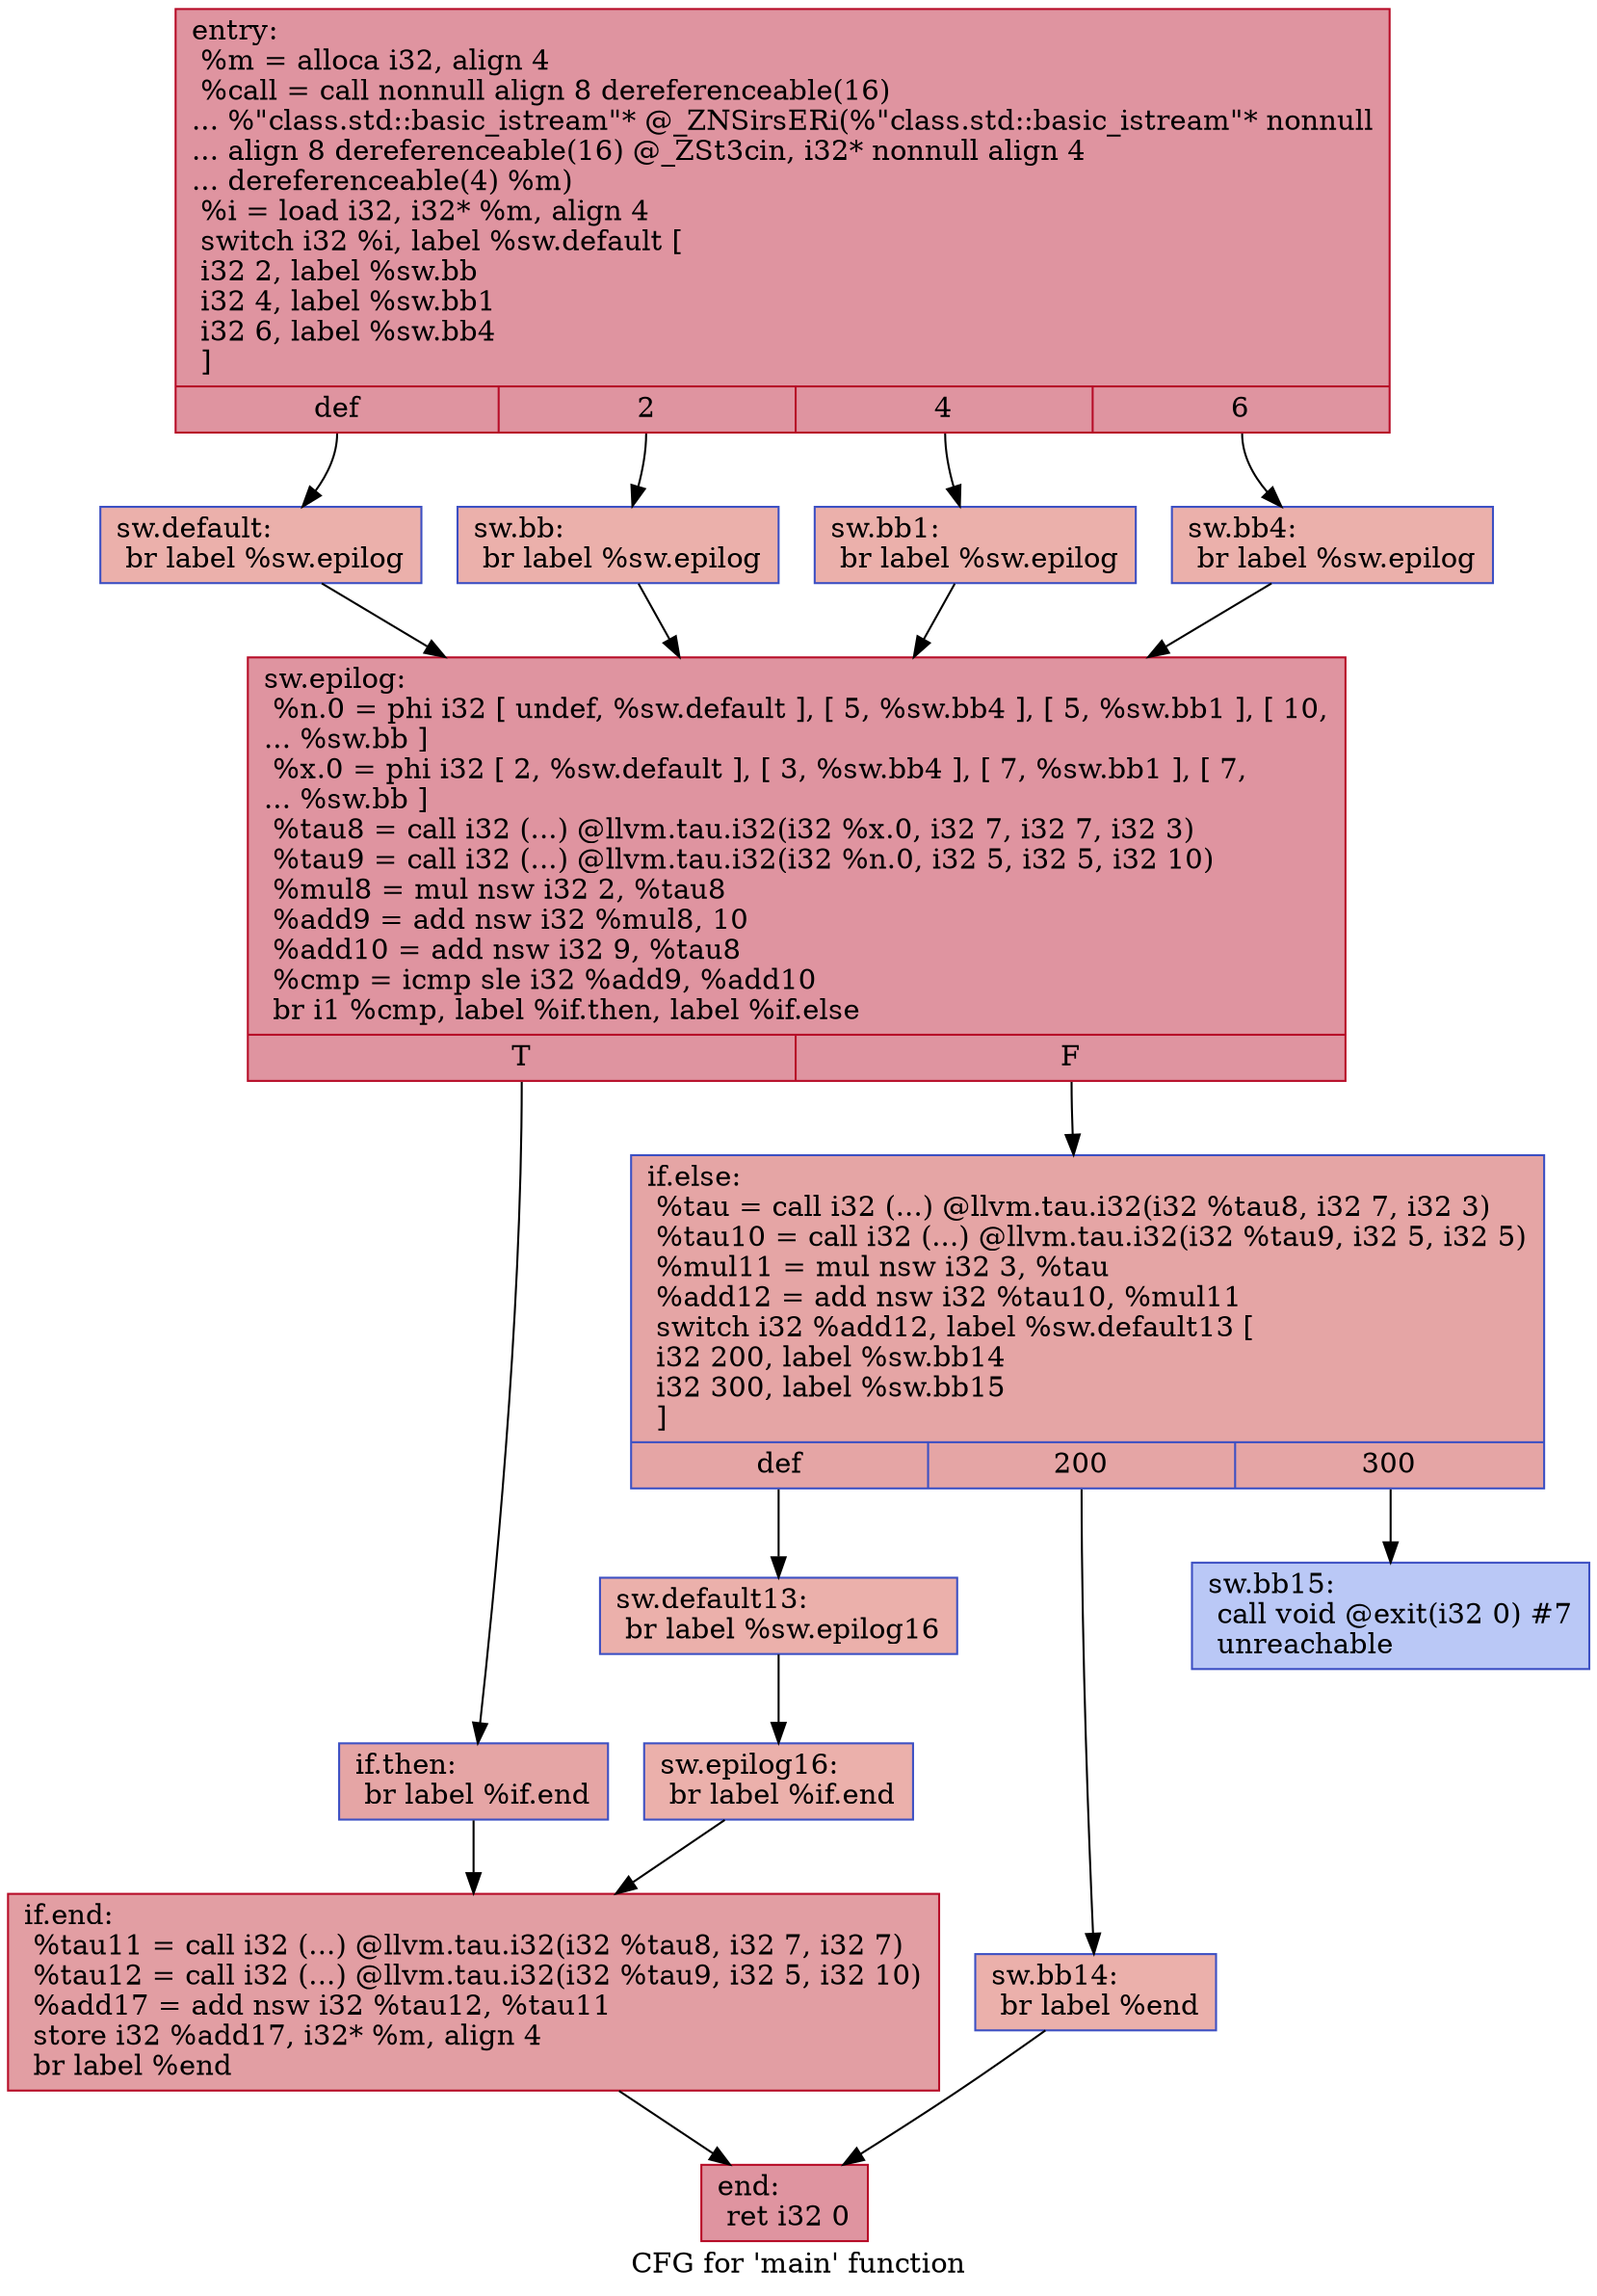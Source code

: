 digraph "CFG for 'main' function" {
	label="CFG for 'main' function";

	Node0x55d9d6692d10 [shape=record,color="#b70d28ff", style=filled, fillcolor="#b70d2870",label="{entry:\l  %m = alloca i32, align 4\l  %call = call nonnull align 8 dereferenceable(16)\l... %\"class.std::basic_istream\"* @_ZNSirsERi(%\"class.std::basic_istream\"* nonnull\l... align 8 dereferenceable(16) @_ZSt3cin, i32* nonnull align 4\l... dereferenceable(4) %m)\l  %i = load i32, i32* %m, align 4\l  switch i32 %i, label %sw.default [\l    i32 2, label %sw.bb\l    i32 4, label %sw.bb1\l    i32 6, label %sw.bb4\l  ]\l|{<s0>def|<s1>2|<s2>4|<s3>6}}"];
	Node0x55d9d6692d10:s0 -> Node0x55d9d6693180;
	Node0x55d9d6692d10:s1 -> Node0x55d9d6693290;
	Node0x55d9d6692d10:s2 -> Node0x55d9d6693390;
	Node0x55d9d6692d10:s3 -> Node0x55d9d6693490;
	Node0x55d9d6693290 [shape=record,color="#3d50c3ff", style=filled, fillcolor="#d24b4070",label="{sw.bb:                                            \l  br label %sw.epilog\l}"];
	Node0x55d9d6693290 -> Node0x55d9d66935b0;
	Node0x55d9d6693390 [shape=record,color="#3d50c3ff", style=filled, fillcolor="#d24b4070",label="{sw.bb1:                                           \l  br label %sw.epilog\l}"];
	Node0x55d9d6693390 -> Node0x55d9d66935b0;
	Node0x55d9d6693490 [shape=record,color="#3d50c3ff", style=filled, fillcolor="#d24b4070",label="{sw.bb4:                                           \l  br label %sw.epilog\l}"];
	Node0x55d9d6693490 -> Node0x55d9d66935b0;
	Node0x55d9d6693180 [shape=record,color="#3d50c3ff", style=filled, fillcolor="#d24b4070",label="{sw.default:                                       \l  br label %sw.epilog\l}"];
	Node0x55d9d6693180 -> Node0x55d9d66935b0;
	Node0x55d9d66935b0 [shape=record,color="#b70d28ff", style=filled, fillcolor="#b70d2870",label="{sw.epilog:                                        \l  %n.0 = phi i32 [ undef, %sw.default ], [ 5, %sw.bb4 ], [ 5, %sw.bb1 ], [ 10,\l... %sw.bb ]\l  %x.0 = phi i32 [ 2, %sw.default ], [ 3, %sw.bb4 ], [ 7, %sw.bb1 ], [ 7,\l... %sw.bb ]\l  %tau8 = call i32 (...) @llvm.tau.i32(i32 %x.0, i32 7, i32 7, i32 3)\l  %tau9 = call i32 (...) @llvm.tau.i32(i32 %n.0, i32 5, i32 5, i32 10)\l  %mul8 = mul nsw i32 2, %tau8\l  %add9 = add nsw i32 %mul8, 10\l  %add10 = add nsw i32 9, %tau8\l  %cmp = icmp sle i32 %add9, %add10\l  br i1 %cmp, label %if.then, label %if.else\l|{<s0>T|<s1>F}}"];
	Node0x55d9d66935b0:s0 -> Node0x55d9d6694780;
	Node0x55d9d66935b0:s1 -> Node0x55d9d66947f0;
	Node0x55d9d6694780 [shape=record,color="#3d50c3ff", style=filled, fillcolor="#c5333470",label="{if.then:                                          \l  br label %if.end\l}"];
	Node0x55d9d6694780 -> Node0x55d9d6694910;
	Node0x55d9d66947f0 [shape=record,color="#3d50c3ff", style=filled, fillcolor="#c5333470",label="{if.else:                                          \l  %tau = call i32 (...) @llvm.tau.i32(i32 %tau8, i32 7, i32 3)\l  %tau10 = call i32 (...) @llvm.tau.i32(i32 %tau9, i32 5, i32 5)\l  %mul11 = mul nsw i32 3, %tau\l  %add12 = add nsw i32 %tau10, %mul11\l  switch i32 %add12, label %sw.default13 [\l    i32 200, label %sw.bb14\l    i32 300, label %sw.bb15\l  ]\l|{<s0>def|<s1>200|<s2>300}}"];
	Node0x55d9d66947f0:s0 -> Node0x55d9d6694c30;
	Node0x55d9d66947f0:s1 -> Node0x55d9d6695000;
	Node0x55d9d66947f0:s2 -> Node0x55d9d6695100;
	Node0x55d9d6694c30 [shape=record,color="#3d50c3ff", style=filled, fillcolor="#d24b4070",label="{sw.default13:                                     \l  br label %sw.epilog16\l}"];
	Node0x55d9d6694c30 -> Node0x55d9d66952f0;
	Node0x55d9d6695000 [shape=record,color="#3d50c3ff", style=filled, fillcolor="#d24b4070",label="{sw.bb14:                                          \l  br label %end\l}"];
	Node0x55d9d6695000 -> Node0x55d9d66953e0;
	Node0x55d9d6695100 [shape=record,color="#3d50c3ff", style=filled, fillcolor="#6282ea70",label="{sw.bb15:                                          \l  call void @exit(i32 0) #7\l  unreachable\l}"];
	Node0x55d9d66952f0 [shape=record,color="#3d50c3ff", style=filled, fillcolor="#d24b4070",label="{sw.epilog16:                                      \l  br label %if.end\l}"];
	Node0x55d9d66952f0 -> Node0x55d9d6694910;
	Node0x55d9d6694910 [shape=record,color="#b70d28ff", style=filled, fillcolor="#be242e70",label="{if.end:                                           \l  %tau11 = call i32 (...) @llvm.tau.i32(i32 %tau8, i32 7, i32 7)\l  %tau12 = call i32 (...) @llvm.tau.i32(i32 %tau9, i32 5, i32 10)\l  %add17 = add nsw i32 %tau12, %tau11\l  store i32 %add17, i32* %m, align 4\l  br label %end\l}"];
	Node0x55d9d6694910 -> Node0x55d9d66953e0;
	Node0x55d9d66953e0 [shape=record,color="#b70d28ff", style=filled, fillcolor="#b70d2870",label="{end:                                              \l  ret i32 0\l}"];
}
